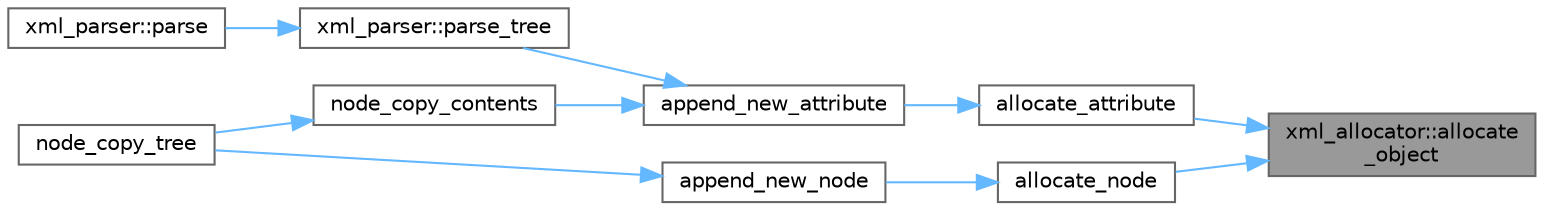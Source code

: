 digraph "xml_allocator::allocate_object"
{
 // INTERACTIVE_SVG=YES
 // LATEX_PDF_SIZE
  bgcolor="transparent";
  edge [fontname=Helvetica,fontsize=10,labelfontname=Helvetica,labelfontsize=10];
  node [fontname=Helvetica,fontsize=10,shape=box,height=0.2,width=0.4];
  rankdir="RL";
  Node1 [id="Node000001",label="xml_allocator::allocate\l_object",height=0.2,width=0.4,color="gray40", fillcolor="grey60", style="filled", fontcolor="black",tooltip=" "];
  Node1 -> Node2 [id="edge1_Node000001_Node000002",dir="back",color="steelblue1",style="solid",tooltip=" "];
  Node2 [id="Node000002",label="allocate_attribute",height=0.2,width=0.4,color="grey40", fillcolor="white", style="filled",URL="$db/d20/pugixml_8cpp.html#a898e1a5c13c5a542d65bb311f91afbc9",tooltip=" "];
  Node2 -> Node3 [id="edge2_Node000002_Node000003",dir="back",color="steelblue1",style="solid",tooltip=" "];
  Node3 [id="Node000003",label="append_new_attribute",height=0.2,width=0.4,color="grey40", fillcolor="white", style="filled",URL="$db/d20/pugixml_8cpp.html#a5bef4fc5debd433356aa4b027b25ffc8",tooltip=" "];
  Node3 -> Node4 [id="edge3_Node000003_Node000004",dir="back",color="steelblue1",style="solid",tooltip=" "];
  Node4 [id="Node000004",label="node_copy_contents",height=0.2,width=0.4,color="grey40", fillcolor="white", style="filled",URL="$db/d20/pugixml_8cpp.html#a2b5c5c36dd22c98e54dbe1d1269f6e9b",tooltip=" "];
  Node4 -> Node5 [id="edge4_Node000004_Node000005",dir="back",color="steelblue1",style="solid",tooltip=" "];
  Node5 [id="Node000005",label="node_copy_tree",height=0.2,width=0.4,color="grey40", fillcolor="white", style="filled",URL="$db/d20/pugixml_8cpp.html#a25fed5bc5932c710ca03917ac173f6d1",tooltip=" "];
  Node3 -> Node6 [id="edge5_Node000003_Node000006",dir="back",color="steelblue1",style="solid",tooltip=" "];
  Node6 [id="Node000006",label="xml_parser::parse_tree",height=0.2,width=0.4,color="grey40", fillcolor="white", style="filled",URL="$db/db4/structxml__parser.html#a35bac90f1975aa1a9d5de4b60b761f16",tooltip=" "];
  Node6 -> Node7 [id="edge6_Node000006_Node000007",dir="back",color="steelblue1",style="solid",tooltip=" "];
  Node7 [id="Node000007",label="xml_parser::parse",height=0.2,width=0.4,color="grey40", fillcolor="white", style="filled",URL="$db/db4/structxml__parser.html#a4bf0acd166edf3fc6cc9543002ff6f5d",tooltip=" "];
  Node1 -> Node8 [id="edge7_Node000001_Node000008",dir="back",color="steelblue1",style="solid",tooltip=" "];
  Node8 [id="Node000008",label="allocate_node",height=0.2,width=0.4,color="grey40", fillcolor="white", style="filled",URL="$db/d20/pugixml_8cpp.html#adb3f2586fe1e65ad9a04c54dd7192d9a",tooltip=" "];
  Node8 -> Node9 [id="edge8_Node000008_Node000009",dir="back",color="steelblue1",style="solid",tooltip=" "];
  Node9 [id="Node000009",label="append_new_node",height=0.2,width=0.4,color="grey40", fillcolor="white", style="filled",URL="$db/d20/pugixml_8cpp.html#a862c167fed8376b442cbd33ff981ce30",tooltip=" "];
  Node9 -> Node5 [id="edge9_Node000009_Node000005",dir="back",color="steelblue1",style="solid",tooltip=" "];
}

